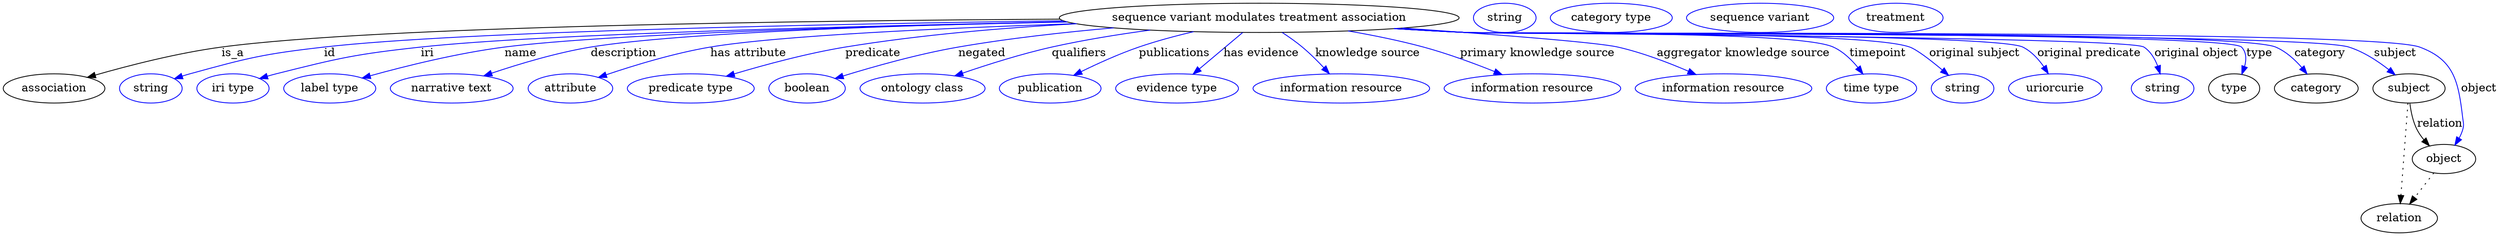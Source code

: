 digraph {
	graph [bb="0,0,3064.4,283"];
	node [label="\N"];
	"sequence variant modulates treatment association"	[height=0.5,
		label="sequence variant modulates treatment association",
		pos="1542.4,265",
		width=6.8244];
	association	[height=0.5,
		pos="62.394,178",
		width=1.7332];
	"sequence variant modulates treatment association" -> association	[label=is_a,
		lp="283.39,221.5",
		pos="e,103.54,191.64 1297.6,263.36 984.87,261.49 461.02,254.49 269.39,229 215.28,221.8 154.72,206.27 113.16,194.42"];
	id	[color=blue,
		height=0.5,
		label=string,
		pos="181.39,178",
		width=1.0652];
	"sequence variant modulates treatment association" -> id	[color=blue,
		label=id,
		lp="403.39,221.5",
		pos="e,210.11,189.94 1301.6,261.3 1018.4,257.31 565.19,248.12 396.39,229 321.22,220.48 302.36,216.02 229.39,196 226.24,195.13 222.99,\
194.16 219.75,193.14",
		style=solid];
	iri	[color=blue,
		height=0.5,
		label="iri type",
		pos="282.39,178",
		width=1.2277];
	"sequence variant modulates treatment association" -> iri	[color=blue,
		label=iri,
		lp="527.39,221.5",
		pos="e,314.99,190.21 1306.9,259.85 1053.2,254.69 666.18,244.59 519.39,229 436.78,220.22 416.02,216.07 335.39,196 331.96,195.15 328.43,\
194.19 324.89,193.17",
		style=solid];
	name	[color=blue,
		height=0.5,
		label="label type",
		pos="401.39,178",
		width=1.5707];
	"sequence variant modulates treatment association" -> name	[color=blue,
		label=name,
		lp="636.39,221.5",
		pos="e,441.37,190.85 1306.5,259.92 1076.9,255.07 744.65,245.49 616.39,229 558.92,221.61 494.32,205.5 451.08,193.56",
		style=solid];
	description	[color=blue,
		height=0.5,
		label="narrative text",
		pos="551.39,178",
		width=2.0943];
	"sequence variant modulates treatment association" -> description	[color=blue,
		label=description,
		lp="761.89,221.5",
		pos="e,590.6,193.5 1304.9,260.27 1103.1,255.93 829.41,246.91 721.39,229 679.68,222.08 633.76,208.18 600.17,196.79",
		style=solid];
	"has attribute"	[color=blue,
		height=0.5,
		label=attribute,
		pos="696.39,178",
		width=1.4443];
	"sequence variant modulates treatment association" -> "has attribute"	[color=blue,
		label="has attribute",
		lp="915.39,221.5",
		pos="e,730.76,191.55 1316.4,257.85 1154.8,252.39 951.65,243.07 868.39,229 824.02,221.5 774.85,206.5 740.49,194.88",
		style=solid];
	predicate	[color=blue,
		height=0.5,
		label="predicate type",
		pos="844.39,178",
		width=2.1665];
	"sequence variant modulates treatment association" -> predicate	[color=blue,
		label=predicate,
		lp="1068.4,221.5",
		pos="e,888.04,193 1317.8,257.65 1229.1,252.77 1126.5,244.16 1034.4,229 987.59,221.3 935.56,207.21 897.8,195.94",
		style=solid];
	negated	[color=blue,
		height=0.5,
		label=boolean,
		pos="987.39,178",
		width=1.2999];
	"sequence variant modulates treatment association" -> negated	[color=blue,
		label=negated,
		lp="1201.4,221.5",
		pos="e,1021.7,190.34 1363.3,252.67 1302.5,247.33 1234.2,239.71 1172.4,229 1123.6,220.54 1068.9,204.99 1031.7,193.47",
		style=solid];
	qualifiers	[color=blue,
		height=0.5,
		label="ontology class",
		pos="1128.4,178",
		width=2.1304];
	"sequence variant modulates treatment association" -> qualifiers	[color=blue,
		label=qualifiers,
		lp="1320.9,221.5",
		pos="e,1168.1,193.53 1408.3,249.9 1369.1,244.62 1326.3,237.72 1287.4,229 1250.1,220.63 1208.9,207.57 1177.8,196.9",
		style=solid];
	publications	[color=blue,
		height=0.5,
		label=publication,
		pos="1285.4,178",
		width=1.7332];
	"sequence variant modulates treatment association" -> publications	[color=blue,
		label=publications,
		lp="1438.4,221.5",
		pos="e,1314.4,194.2 1461.7,247.96 1439.6,242.75 1415.9,236.38 1394.4,229 1370.1,220.66 1344,208.78 1323.4,198.69",
		style=solid];
	"has evidence"	[color=blue,
		height=0.5,
		label="evidence type",
		pos="1441.4,178",
		width=2.0943];
	"sequence variant modulates treatment association" -> "has evidence"	[color=blue,
		label="has evidence",
		lp="1544.9,221.5",
		pos="e,1461.1,195.6 1522,246.8 1506.7,233.96 1485.7,216.27 1468.9,202.19",
		style=solid];
	"knowledge source"	[color=blue,
		height=0.5,
		label="information resource",
		pos="1643.4,178",
		width=3.015];
	"sequence variant modulates treatment association" -> "knowledge source"	[color=blue,
		label="knowledge source",
		lp="1675.9,221.5",
		pos="e,1628.7,196.14 1570.7,246.95 1579,241.56 1587.8,235.35 1595.4,229 1604.6,221.33 1613.9,212.07 1621.8,203.61",
		style=solid];
	"primary knowledge source"	[color=blue,
		height=0.5,
		label="information resource",
		pos="1878.4,178",
		width=3.015];
	"sequence variant modulates treatment association" -> "primary knowledge source"	[color=blue,
		label="primary knowledge source",
		lp="1884.4,221.5",
		pos="e,1841.2,195.02 1651.7,248.87 1682,243.65 1714.7,237.04 1744.4,229 1774,220.97 1806.3,209.03 1831.8,198.83",
		style=solid];
	"aggregator knowledge source"	[color=blue,
		height=0.5,
		label="information resource",
		pos="2113.4,178",
		width=3.015];
	"sequence variant modulates treatment association" -> "aggregator knowledge source"	[color=blue,
		label="aggregator knowledge source",
		lp="2137.9,221.5",
		pos="e,2079.5,195.15 1718.5,252.43 1829.8,244.7 1957.4,234.9 1983.4,229 2013.2,222.24 2045.2,209.99 2070,199.31",
		style=solid];
	timepoint	[color=blue,
		height=0.5,
		label="time type",
		pos="2295.4,178",
		width=1.5346];
	"sequence variant modulates treatment association" -> timepoint	[color=blue,
		label=timepoint,
		lp="2303.4,221.5",
		pos="e,2284.9,195.74 1712.8,252.01 1741,250.2 1770,248.46 1797.4,247 1847.5,244.33 2202.8,249.82 2248.4,229 2260.4,223.51 2270.8,213.39 \
2278.8,203.68",
		style=solid];
	"original subject"	[color=blue,
		height=0.5,
		label=string,
		pos="2407.4,178",
		width=1.0652];
	"sequence variant modulates treatment association" -> "original subject"	[color=blue,
		label="original subject",
		lp="2422.4,221.5",
		pos="e,2390.2,194.21 1711.4,251.93 1740.1,250.11 1769.6,248.39 1797.4,247 1857.9,243.98 2285.4,249.45 2342.4,229 2351.2,225.84 2368.1,\
212.71 2382.5,200.7",
		style=solid];
	"original predicate"	[color=blue,
		height=0.5,
		label=uriorcurie,
		pos="2521.4,178",
		width=1.5887];
	"sequence variant modulates treatment association" -> "original predicate"	[color=blue,
		label="original predicate",
		lp="2562.9,221.5",
		pos="e,2512.8,196.23 1710.4,251.84 1739.4,250.01 1769.3,248.31 1797.4,247 1835.4,245.24 2447.4,245.92 2481.4,229 2492.1,223.7 2500.8,\
214.07 2507.4,204.67",
		style=solid];
	"original object"	[color=blue,
		height=0.5,
		label=string,
		pos="2653.4,178",
		width=1.0652];
	"sequence variant modulates treatment association" -> "original object"	[color=blue,
		label="original object",
		lp="2694.9,221.5",
		pos="e,2650.4,195.97 1709.3,251.79 1738.7,249.95 1768.9,248.26 1797.4,247 1820.5,245.98 2611,241.7 2630.4,229 2638.5,223.67 2643.8,214.68 \
2647.3,205.78",
		style=solid];
	type	[height=0.5,
		pos="2741.4,178",
		width=0.86659];
	"sequence variant modulates treatment association" -> type	[color=blue,
		label=type,
		lp="2772.4,221.5",
		pos="e,2750.8,195.54 1709,251.75 1738.4,249.91 1768.8,248.22 1797.4,247 1823.8,245.87 2731.9,247.9 2750.4,229 2756.6,222.69 2756.5,213.65 \
2754.2,204.99",
		style=solid];
	category	[height=0.5,
		pos="2842.4,178",
		width=1.4263];
	"sequence variant modulates treatment association" -> category	[color=blue,
		label=category,
		lp="2846.9,221.5",
		pos="e,2831,195.86 1709,251.73 1738.4,249.89 1768.8,248.21 1797.4,247 1852.6,244.66 2741.5,250.62 2792.4,229 2804.9,223.67 2816,213.58 \
2824.5,203.84",
		style=solid];
	subject	[height=0.5,
		pos="2956.4,178",
		width=1.2277];
	"sequence variant modulates treatment association" -> subject	[color=blue,
		label=subject,
		lp="2939.4,221.5",
		pos="e,2939.4,194.75 1708.6,251.71 1738.2,249.87 1768.7,248.19 1797.4,247 1857.6,244.49 2824.9,247.13 2882.4,229 2900.4,223.32 2918,211.74 \
2931.5,201.15",
		style=solid];
	object	[height=0.5,
		pos="2999.4,91",
		width=1.0832];
	"sequence variant modulates treatment association" -> object	[color=blue,
		label=object,
		lp="3042.4,178",
		pos="e,3012.8,108.09 1708.3,251.7 1738,249.86 1768.6,248.18 1797.4,247 1862.5,244.33 2908.3,251.49 2969.4,229 3011.9,213.37 3017.1,186.96 \
3022.4,142 3023.2,135.38 3024.3,133.39 3022.4,127 3021.4,123.55 3019.9,120.13 3018.1,116.85",
		style=solid];
	association_type	[color=blue,
		height=0.5,
		label=string,
		pos="1844.4,265",
		width=1.0652];
	association_category	[color=blue,
		height=0.5,
		label="category type",
		pos="1975.4,265",
		width=2.0762];
	subject -> object	[label=relation,
		lp="2994.4,134.5",
		pos="e,2981.5,107.23 2957.5,159.55 2958.7,149.57 2961.2,137.07 2966.4,127 2968.6,122.68 2971.5,118.52 2974.7,114.66"];
	relation	[height=0.5,
		pos="2944.4,18",
		width=1.2999];
	subject -> relation	[pos="e,2945.7,36.188 2955.1,159.79 2953,132.48 2949,78.994 2946.5,46.38",
		style=dotted];
	"sequence variant modulates treatment association_subject"	[color=blue,
		height=0.5,
		label="sequence variant",
		pos="2158.4,265",
		width=2.5095];
	object -> relation	[pos="e,2957.2,35.54 2986.9,73.889 2980,64.939 2971.2,53.617 2963.4,43.584",
		style=dotted];
	"sequence variant modulates treatment association_object"	[color=blue,
		height=0.5,
		label=treatment,
		pos="2324.4,265",
		width=1.6068];
}
